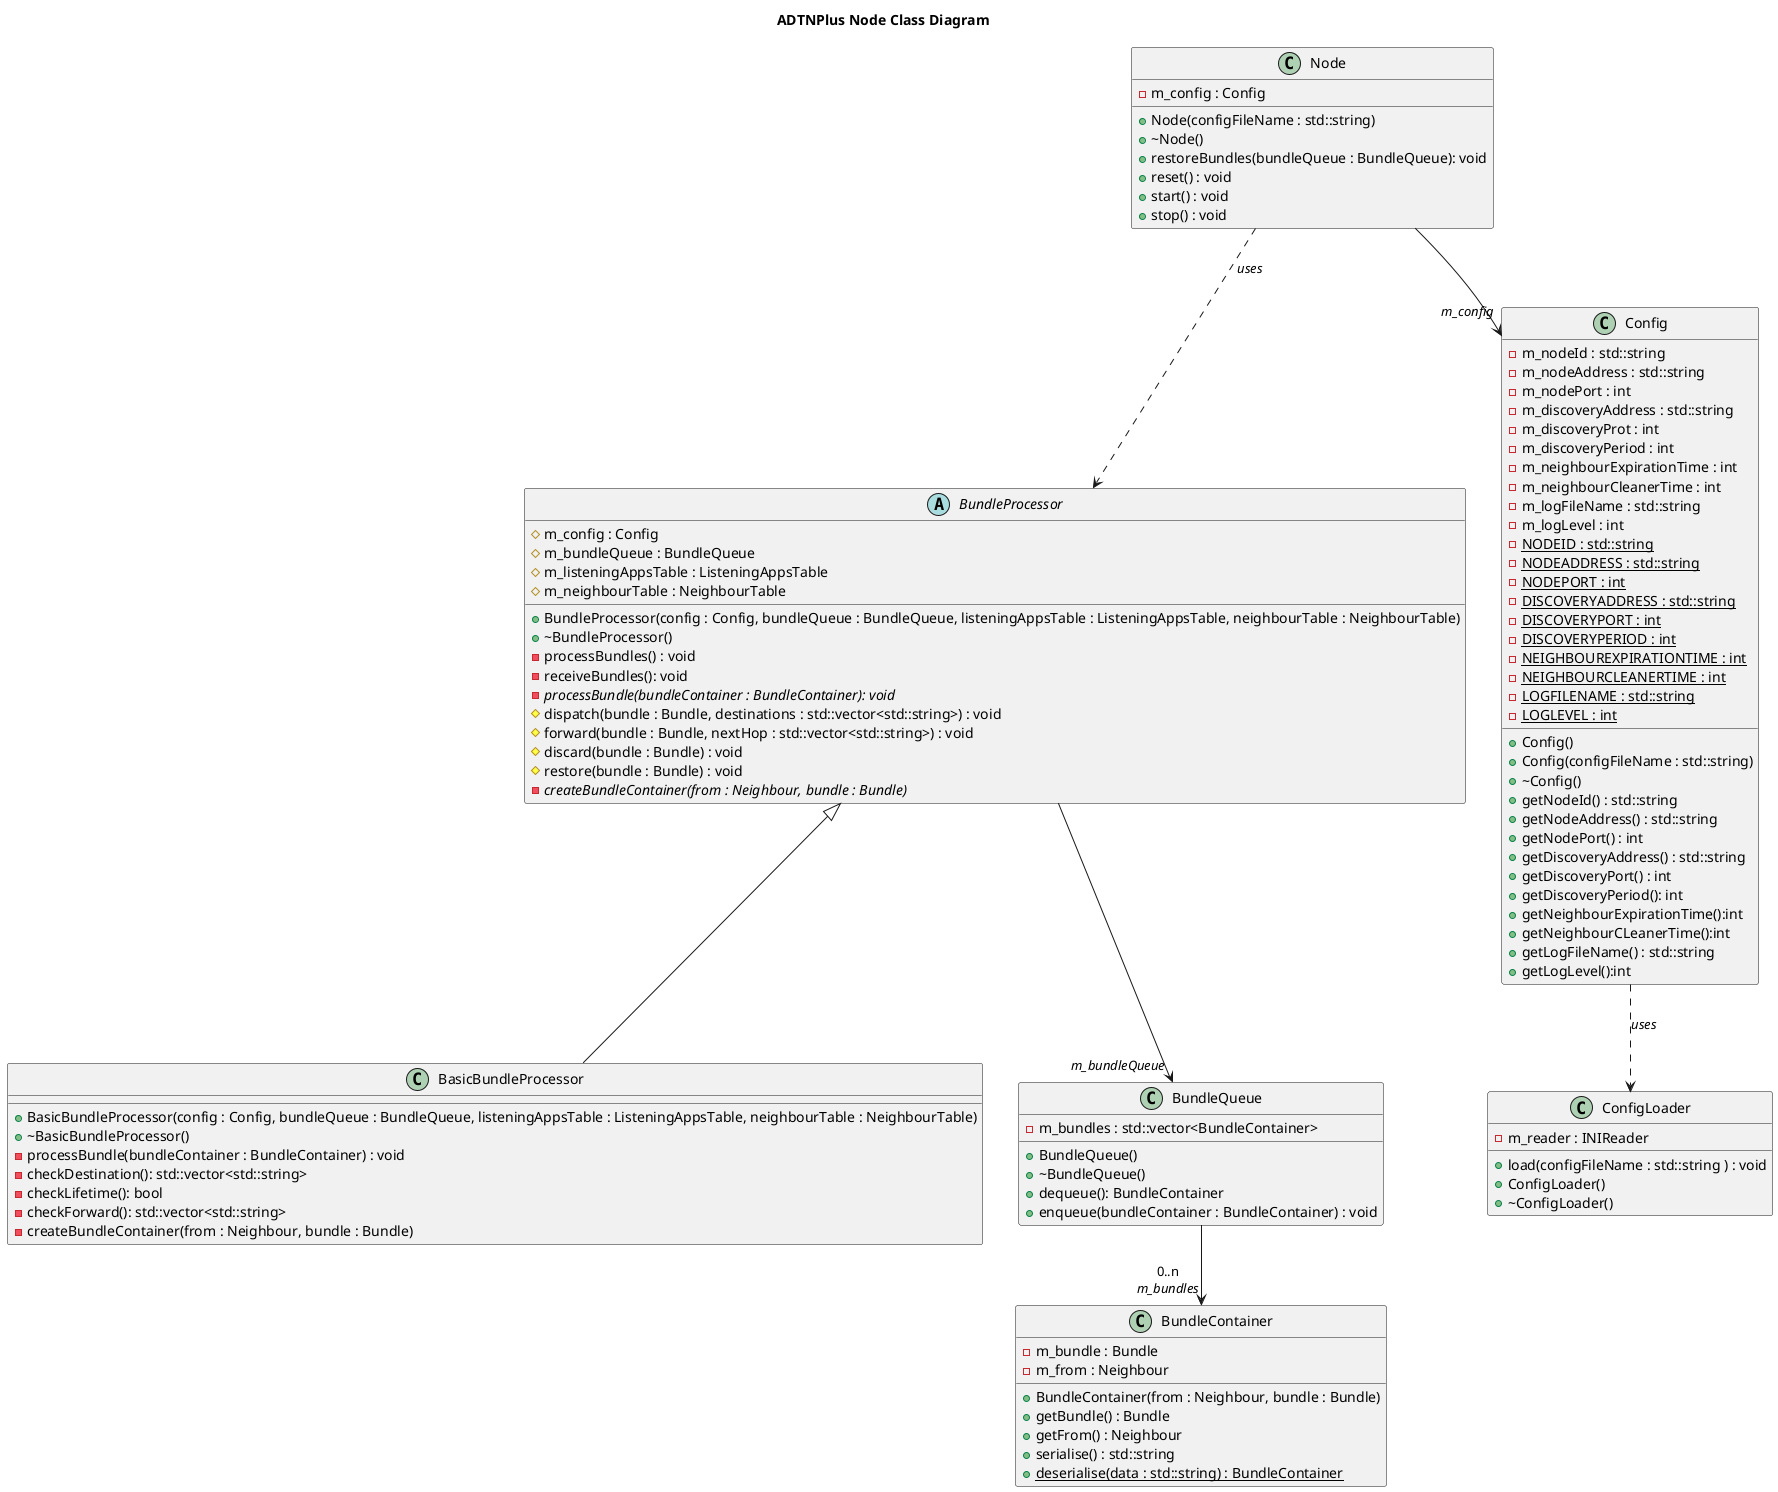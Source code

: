 @startuml

title ADTNPlus Node Class Diagram

class Node {
	-m_config : Config
	+Node(configFileName : std::string)
	+~Node()
	+restoreBundles(bundleQueue : BundleQueue): void
	+reset() : void
	+start() : void
	+stop() : void
}

abstract class BundleProcessor {
	#m_config : Config
	#m_bundleQueue : BundleQueue
	#m_listeningAppsTable : ListeningAppsTable
	#m_neighbourTable : NeighbourTable
	+BundleProcessor(config : Config, bundleQueue : BundleQueue, listeningAppsTable : ListeningAppsTable, neighbourTable : NeighbourTable)
	+~BundleProcessor()
	-processBundles() : void
	-receiveBundles(): void
	-{abstract}processBundle(bundleContainer : BundleContainer): void
	#dispatch(bundle : Bundle, destinations : std::vector<std::string>) : void
	#forward(bundle : Bundle, nextHop : std::vector<std::string>) : void
	#discard(bundle : Bundle) : void
	#restore(bundle : Bundle) : void
	-{abstract}createBundleContainer(from : Neighbour, bundle : Bundle)
}

class BasicBundleProcessor {
	+BasicBundleProcessor(config : Config, bundleQueue : BundleQueue, listeningAppsTable : ListeningAppsTable, neighbourTable : NeighbourTable)
	+~BasicBundleProcessor()
	-processBundle(bundleContainer : BundleContainer) : void
	-checkDestination(): std::vector<std::string>
	-checkLifetime(): bool
	-checkForward(): std::vector<std::string>
	-createBundleContainer(from : Neighbour, bundle : Bundle)
}

class BundleContainer {
	- m_bundle : Bundle
	- m_from : Neighbour
	+ BundleContainer(from : Neighbour, bundle : Bundle)
	+ getBundle() : Bundle
	+ getFrom() : Neighbour
	+ serialise() : std::string
	+{static}deserialise(data : std::string) : BundleContainer
}

class BundleQueue {
	- m_bundles : std::vector<BundleContainer>
	+ BundleQueue()
	+ ~BundleQueue()
	+ dequeue(): BundleContainer
	+ enqueue(bundleContainer : BundleContainer) : void
}

class Config {
	-m_nodeId : std::string
	-m_nodeAddress : std::string
	-m_nodePort : int
	-m_discoveryAddress : std::string
	-m_discoveryProt : int
	-m_discoveryPeriod : int
	-m_neighbourExpirationTime : int
	-m_neighbourCleanerTime : int
	-m_logFileName : std::string
	-m_logLevel : int
	-{static} NODEID : std::string
	-{static} NODEADDRESS : std::string
	-{static} NODEPORT : int
	-{static} DISCOVERYADDRESS : std::string
	-{static} DISCOVERYPORT : int
	-{static} DISCOVERYPERIOD : int
	-{static} NEIGHBOUREXPIRATIONTIME : int
	-{static} NEIGHBOURCLEANERTIME : int
	-{static} LOGFILENAME : std::string
	-{static} LOGLEVEL : int
	+Config()
	+Config(configFileName : std::string)
	+~Config()
	+getNodeId() : std::string
	+getNodeAddress() : std::string
	+getNodePort() : int
	+getDiscoveryAddress() : std::string
	+getDiscoveryPort() : int
	+getDiscoveryPeriod(): int
	+getNeighbourExpirationTime():int
	+getNeighbourCLeanerTime():int
	+getLogFileName() : std::string
	+getLogLevel():int
}

class ConfigLoader {
	-m_reader : INIReader
	+load(configFileName : std::string ) : void
	+ConfigLoader()
	+~ConfigLoader()
}

Config ..> ConfigLoader : <i>uses</i> 
BundleQueue --> "0..n\n<i>m_bundles</i>" BundleContainer
Node ..> BundleProcessor : <i>uses</i>


Node --> "<i>m_config</i>" Config
BundleProcessor --> "<i>m_bundleQueue</i>" BundleQueue
BundleProcessor <|-- BasicBundleProcessor
@enduml